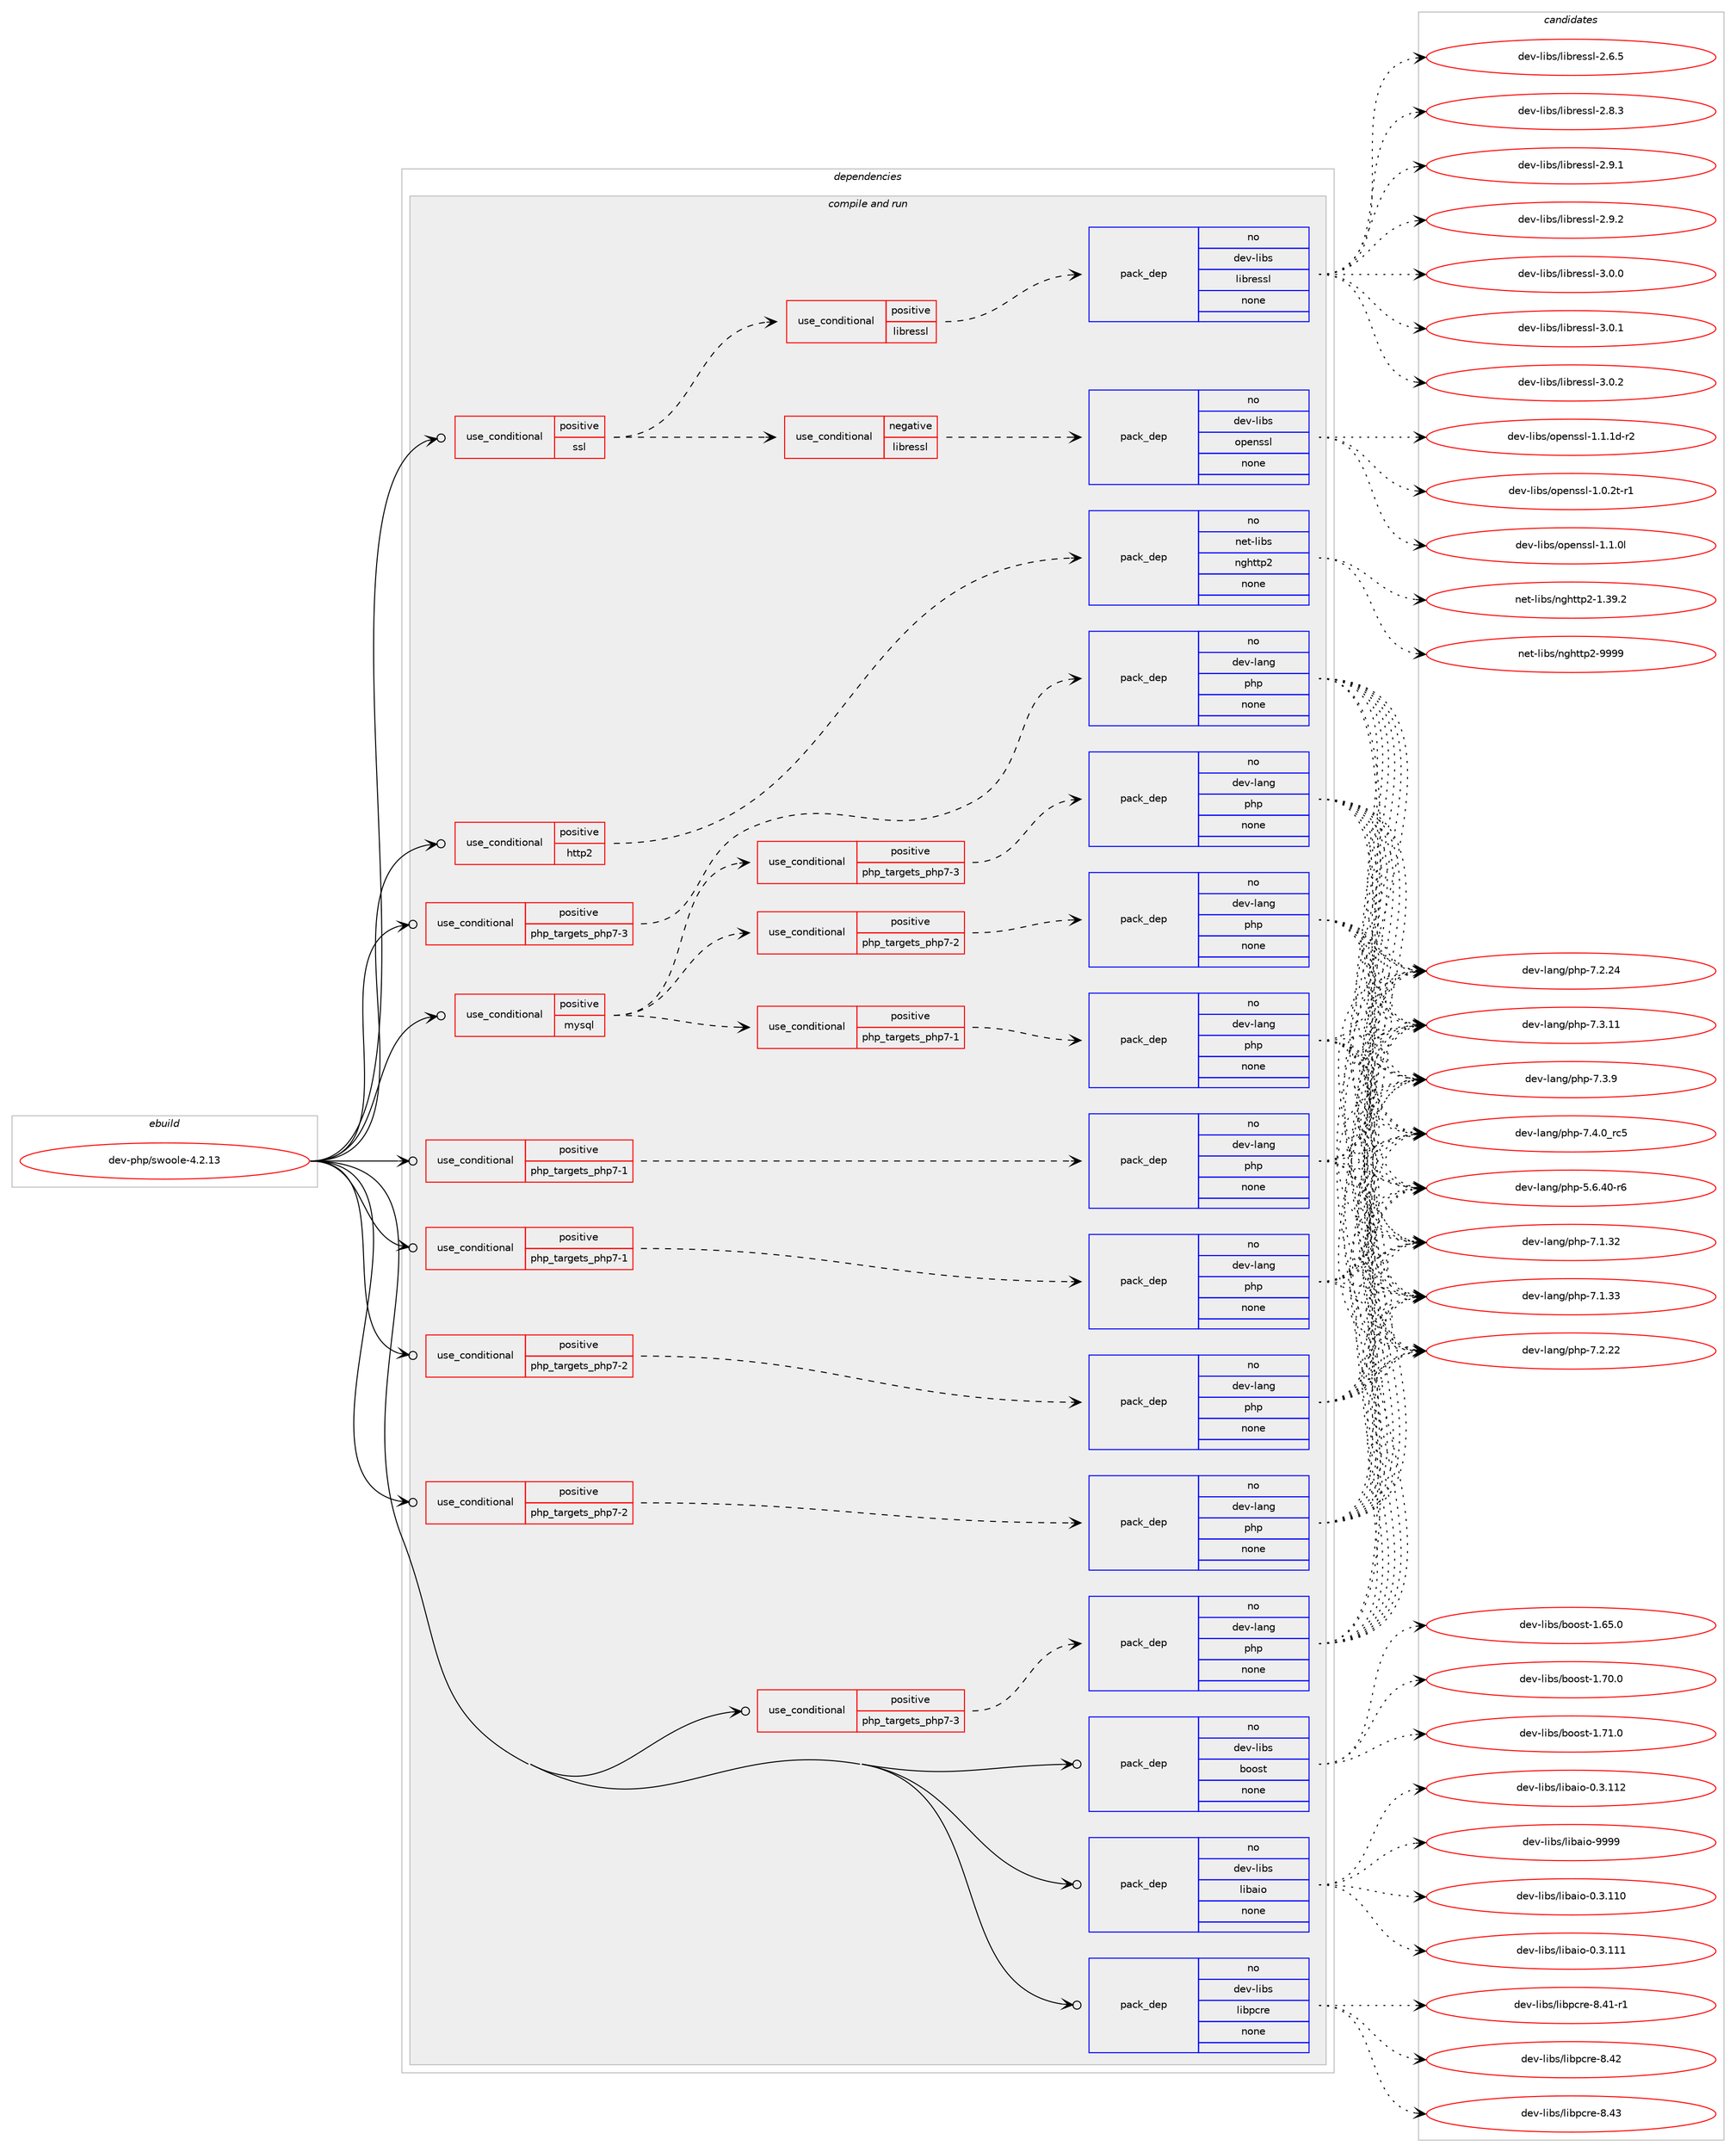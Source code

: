 digraph prolog {

# *************
# Graph options
# *************

newrank=true;
concentrate=true;
compound=true;
graph [rankdir=LR,fontname=Helvetica,fontsize=10,ranksep=1.5];#, ranksep=2.5, nodesep=0.2];
edge  [arrowhead=vee];
node  [fontname=Helvetica,fontsize=10];

# **********
# The ebuild
# **********

subgraph cluster_leftcol {
color=gray;
rank=same;
label=<<i>ebuild</i>>;
id [label="dev-php/swoole-4.2.13", color=red, width=4, href="../dev-php/swoole-4.2.13.svg"];
}

# ****************
# The dependencies
# ****************

subgraph cluster_midcol {
color=gray;
label=<<i>dependencies</i>>;
subgraph cluster_compile {
fillcolor="#eeeeee";
style=filled;
label=<<i>compile</i>>;
}
subgraph cluster_compileandrun {
fillcolor="#eeeeee";
style=filled;
label=<<i>compile and run</i>>;
subgraph cond135400 {
dependency591824 [label=<<TABLE BORDER="0" CELLBORDER="1" CELLSPACING="0" CELLPADDING="4"><TR><TD ROWSPAN="3" CELLPADDING="10">use_conditional</TD></TR><TR><TD>positive</TD></TR><TR><TD>http2</TD></TR></TABLE>>, shape=none, color=red];
subgraph pack444662 {
dependency591825 [label=<<TABLE BORDER="0" CELLBORDER="1" CELLSPACING="0" CELLPADDING="4" WIDTH="220"><TR><TD ROWSPAN="6" CELLPADDING="30">pack_dep</TD></TR><TR><TD WIDTH="110">no</TD></TR><TR><TD>net-libs</TD></TR><TR><TD>nghttp2</TD></TR><TR><TD>none</TD></TR><TR><TD></TD></TR></TABLE>>, shape=none, color=blue];
}
dependency591824:e -> dependency591825:w [weight=20,style="dashed",arrowhead="vee"];
}
id:e -> dependency591824:w [weight=20,style="solid",arrowhead="odotvee"];
subgraph cond135401 {
dependency591826 [label=<<TABLE BORDER="0" CELLBORDER="1" CELLSPACING="0" CELLPADDING="4"><TR><TD ROWSPAN="3" CELLPADDING="10">use_conditional</TD></TR><TR><TD>positive</TD></TR><TR><TD>mysql</TD></TR></TABLE>>, shape=none, color=red];
subgraph cond135402 {
dependency591827 [label=<<TABLE BORDER="0" CELLBORDER="1" CELLSPACING="0" CELLPADDING="4"><TR><TD ROWSPAN="3" CELLPADDING="10">use_conditional</TD></TR><TR><TD>positive</TD></TR><TR><TD>php_targets_php7-1</TD></TR></TABLE>>, shape=none, color=red];
subgraph pack444663 {
dependency591828 [label=<<TABLE BORDER="0" CELLBORDER="1" CELLSPACING="0" CELLPADDING="4" WIDTH="220"><TR><TD ROWSPAN="6" CELLPADDING="30">pack_dep</TD></TR><TR><TD WIDTH="110">no</TD></TR><TR><TD>dev-lang</TD></TR><TR><TD>php</TD></TR><TR><TD>none</TD></TR><TR><TD></TD></TR></TABLE>>, shape=none, color=blue];
}
dependency591827:e -> dependency591828:w [weight=20,style="dashed",arrowhead="vee"];
}
dependency591826:e -> dependency591827:w [weight=20,style="dashed",arrowhead="vee"];
subgraph cond135403 {
dependency591829 [label=<<TABLE BORDER="0" CELLBORDER="1" CELLSPACING="0" CELLPADDING="4"><TR><TD ROWSPAN="3" CELLPADDING="10">use_conditional</TD></TR><TR><TD>positive</TD></TR><TR><TD>php_targets_php7-2</TD></TR></TABLE>>, shape=none, color=red];
subgraph pack444664 {
dependency591830 [label=<<TABLE BORDER="0" CELLBORDER="1" CELLSPACING="0" CELLPADDING="4" WIDTH="220"><TR><TD ROWSPAN="6" CELLPADDING="30">pack_dep</TD></TR><TR><TD WIDTH="110">no</TD></TR><TR><TD>dev-lang</TD></TR><TR><TD>php</TD></TR><TR><TD>none</TD></TR><TR><TD></TD></TR></TABLE>>, shape=none, color=blue];
}
dependency591829:e -> dependency591830:w [weight=20,style="dashed",arrowhead="vee"];
}
dependency591826:e -> dependency591829:w [weight=20,style="dashed",arrowhead="vee"];
subgraph cond135404 {
dependency591831 [label=<<TABLE BORDER="0" CELLBORDER="1" CELLSPACING="0" CELLPADDING="4"><TR><TD ROWSPAN="3" CELLPADDING="10">use_conditional</TD></TR><TR><TD>positive</TD></TR><TR><TD>php_targets_php7-3</TD></TR></TABLE>>, shape=none, color=red];
subgraph pack444665 {
dependency591832 [label=<<TABLE BORDER="0" CELLBORDER="1" CELLSPACING="0" CELLPADDING="4" WIDTH="220"><TR><TD ROWSPAN="6" CELLPADDING="30">pack_dep</TD></TR><TR><TD WIDTH="110">no</TD></TR><TR><TD>dev-lang</TD></TR><TR><TD>php</TD></TR><TR><TD>none</TD></TR><TR><TD></TD></TR></TABLE>>, shape=none, color=blue];
}
dependency591831:e -> dependency591832:w [weight=20,style="dashed",arrowhead="vee"];
}
dependency591826:e -> dependency591831:w [weight=20,style="dashed",arrowhead="vee"];
}
id:e -> dependency591826:w [weight=20,style="solid",arrowhead="odotvee"];
subgraph cond135405 {
dependency591833 [label=<<TABLE BORDER="0" CELLBORDER="1" CELLSPACING="0" CELLPADDING="4"><TR><TD ROWSPAN="3" CELLPADDING="10">use_conditional</TD></TR><TR><TD>positive</TD></TR><TR><TD>php_targets_php7-1</TD></TR></TABLE>>, shape=none, color=red];
subgraph pack444666 {
dependency591834 [label=<<TABLE BORDER="0" CELLBORDER="1" CELLSPACING="0" CELLPADDING="4" WIDTH="220"><TR><TD ROWSPAN="6" CELLPADDING="30">pack_dep</TD></TR><TR><TD WIDTH="110">no</TD></TR><TR><TD>dev-lang</TD></TR><TR><TD>php</TD></TR><TR><TD>none</TD></TR><TR><TD></TD></TR></TABLE>>, shape=none, color=blue];
}
dependency591833:e -> dependency591834:w [weight=20,style="dashed",arrowhead="vee"];
}
id:e -> dependency591833:w [weight=20,style="solid",arrowhead="odotvee"];
subgraph cond135406 {
dependency591835 [label=<<TABLE BORDER="0" CELLBORDER="1" CELLSPACING="0" CELLPADDING="4"><TR><TD ROWSPAN="3" CELLPADDING="10">use_conditional</TD></TR><TR><TD>positive</TD></TR><TR><TD>php_targets_php7-1</TD></TR></TABLE>>, shape=none, color=red];
subgraph pack444667 {
dependency591836 [label=<<TABLE BORDER="0" CELLBORDER="1" CELLSPACING="0" CELLPADDING="4" WIDTH="220"><TR><TD ROWSPAN="6" CELLPADDING="30">pack_dep</TD></TR><TR><TD WIDTH="110">no</TD></TR><TR><TD>dev-lang</TD></TR><TR><TD>php</TD></TR><TR><TD>none</TD></TR><TR><TD></TD></TR></TABLE>>, shape=none, color=blue];
}
dependency591835:e -> dependency591836:w [weight=20,style="dashed",arrowhead="vee"];
}
id:e -> dependency591835:w [weight=20,style="solid",arrowhead="odotvee"];
subgraph cond135407 {
dependency591837 [label=<<TABLE BORDER="0" CELLBORDER="1" CELLSPACING="0" CELLPADDING="4"><TR><TD ROWSPAN="3" CELLPADDING="10">use_conditional</TD></TR><TR><TD>positive</TD></TR><TR><TD>php_targets_php7-2</TD></TR></TABLE>>, shape=none, color=red];
subgraph pack444668 {
dependency591838 [label=<<TABLE BORDER="0" CELLBORDER="1" CELLSPACING="0" CELLPADDING="4" WIDTH="220"><TR><TD ROWSPAN="6" CELLPADDING="30">pack_dep</TD></TR><TR><TD WIDTH="110">no</TD></TR><TR><TD>dev-lang</TD></TR><TR><TD>php</TD></TR><TR><TD>none</TD></TR><TR><TD></TD></TR></TABLE>>, shape=none, color=blue];
}
dependency591837:e -> dependency591838:w [weight=20,style="dashed",arrowhead="vee"];
}
id:e -> dependency591837:w [weight=20,style="solid",arrowhead="odotvee"];
subgraph cond135408 {
dependency591839 [label=<<TABLE BORDER="0" CELLBORDER="1" CELLSPACING="0" CELLPADDING="4"><TR><TD ROWSPAN="3" CELLPADDING="10">use_conditional</TD></TR><TR><TD>positive</TD></TR><TR><TD>php_targets_php7-2</TD></TR></TABLE>>, shape=none, color=red];
subgraph pack444669 {
dependency591840 [label=<<TABLE BORDER="0" CELLBORDER="1" CELLSPACING="0" CELLPADDING="4" WIDTH="220"><TR><TD ROWSPAN="6" CELLPADDING="30">pack_dep</TD></TR><TR><TD WIDTH="110">no</TD></TR><TR><TD>dev-lang</TD></TR><TR><TD>php</TD></TR><TR><TD>none</TD></TR><TR><TD></TD></TR></TABLE>>, shape=none, color=blue];
}
dependency591839:e -> dependency591840:w [weight=20,style="dashed",arrowhead="vee"];
}
id:e -> dependency591839:w [weight=20,style="solid",arrowhead="odotvee"];
subgraph cond135409 {
dependency591841 [label=<<TABLE BORDER="0" CELLBORDER="1" CELLSPACING="0" CELLPADDING="4"><TR><TD ROWSPAN="3" CELLPADDING="10">use_conditional</TD></TR><TR><TD>positive</TD></TR><TR><TD>php_targets_php7-3</TD></TR></TABLE>>, shape=none, color=red];
subgraph pack444670 {
dependency591842 [label=<<TABLE BORDER="0" CELLBORDER="1" CELLSPACING="0" CELLPADDING="4" WIDTH="220"><TR><TD ROWSPAN="6" CELLPADDING="30">pack_dep</TD></TR><TR><TD WIDTH="110">no</TD></TR><TR><TD>dev-lang</TD></TR><TR><TD>php</TD></TR><TR><TD>none</TD></TR><TR><TD></TD></TR></TABLE>>, shape=none, color=blue];
}
dependency591841:e -> dependency591842:w [weight=20,style="dashed",arrowhead="vee"];
}
id:e -> dependency591841:w [weight=20,style="solid",arrowhead="odotvee"];
subgraph cond135410 {
dependency591843 [label=<<TABLE BORDER="0" CELLBORDER="1" CELLSPACING="0" CELLPADDING="4"><TR><TD ROWSPAN="3" CELLPADDING="10">use_conditional</TD></TR><TR><TD>positive</TD></TR><TR><TD>php_targets_php7-3</TD></TR></TABLE>>, shape=none, color=red];
subgraph pack444671 {
dependency591844 [label=<<TABLE BORDER="0" CELLBORDER="1" CELLSPACING="0" CELLPADDING="4" WIDTH="220"><TR><TD ROWSPAN="6" CELLPADDING="30">pack_dep</TD></TR><TR><TD WIDTH="110">no</TD></TR><TR><TD>dev-lang</TD></TR><TR><TD>php</TD></TR><TR><TD>none</TD></TR><TR><TD></TD></TR></TABLE>>, shape=none, color=blue];
}
dependency591843:e -> dependency591844:w [weight=20,style="dashed",arrowhead="vee"];
}
id:e -> dependency591843:w [weight=20,style="solid",arrowhead="odotvee"];
subgraph cond135411 {
dependency591845 [label=<<TABLE BORDER="0" CELLBORDER="1" CELLSPACING="0" CELLPADDING="4"><TR><TD ROWSPAN="3" CELLPADDING="10">use_conditional</TD></TR><TR><TD>positive</TD></TR><TR><TD>ssl</TD></TR></TABLE>>, shape=none, color=red];
subgraph cond135412 {
dependency591846 [label=<<TABLE BORDER="0" CELLBORDER="1" CELLSPACING="0" CELLPADDING="4"><TR><TD ROWSPAN="3" CELLPADDING="10">use_conditional</TD></TR><TR><TD>negative</TD></TR><TR><TD>libressl</TD></TR></TABLE>>, shape=none, color=red];
subgraph pack444672 {
dependency591847 [label=<<TABLE BORDER="0" CELLBORDER="1" CELLSPACING="0" CELLPADDING="4" WIDTH="220"><TR><TD ROWSPAN="6" CELLPADDING="30">pack_dep</TD></TR><TR><TD WIDTH="110">no</TD></TR><TR><TD>dev-libs</TD></TR><TR><TD>openssl</TD></TR><TR><TD>none</TD></TR><TR><TD></TD></TR></TABLE>>, shape=none, color=blue];
}
dependency591846:e -> dependency591847:w [weight=20,style="dashed",arrowhead="vee"];
}
dependency591845:e -> dependency591846:w [weight=20,style="dashed",arrowhead="vee"];
subgraph cond135413 {
dependency591848 [label=<<TABLE BORDER="0" CELLBORDER="1" CELLSPACING="0" CELLPADDING="4"><TR><TD ROWSPAN="3" CELLPADDING="10">use_conditional</TD></TR><TR><TD>positive</TD></TR><TR><TD>libressl</TD></TR></TABLE>>, shape=none, color=red];
subgraph pack444673 {
dependency591849 [label=<<TABLE BORDER="0" CELLBORDER="1" CELLSPACING="0" CELLPADDING="4" WIDTH="220"><TR><TD ROWSPAN="6" CELLPADDING="30">pack_dep</TD></TR><TR><TD WIDTH="110">no</TD></TR><TR><TD>dev-libs</TD></TR><TR><TD>libressl</TD></TR><TR><TD>none</TD></TR><TR><TD></TD></TR></TABLE>>, shape=none, color=blue];
}
dependency591848:e -> dependency591849:w [weight=20,style="dashed",arrowhead="vee"];
}
dependency591845:e -> dependency591848:w [weight=20,style="dashed",arrowhead="vee"];
}
id:e -> dependency591845:w [weight=20,style="solid",arrowhead="odotvee"];
subgraph pack444674 {
dependency591850 [label=<<TABLE BORDER="0" CELLBORDER="1" CELLSPACING="0" CELLPADDING="4" WIDTH="220"><TR><TD ROWSPAN="6" CELLPADDING="30">pack_dep</TD></TR><TR><TD WIDTH="110">no</TD></TR><TR><TD>dev-libs</TD></TR><TR><TD>boost</TD></TR><TR><TD>none</TD></TR><TR><TD></TD></TR></TABLE>>, shape=none, color=blue];
}
id:e -> dependency591850:w [weight=20,style="solid",arrowhead="odotvee"];
subgraph pack444675 {
dependency591851 [label=<<TABLE BORDER="0" CELLBORDER="1" CELLSPACING="0" CELLPADDING="4" WIDTH="220"><TR><TD ROWSPAN="6" CELLPADDING="30">pack_dep</TD></TR><TR><TD WIDTH="110">no</TD></TR><TR><TD>dev-libs</TD></TR><TR><TD>libaio</TD></TR><TR><TD>none</TD></TR><TR><TD></TD></TR></TABLE>>, shape=none, color=blue];
}
id:e -> dependency591851:w [weight=20,style="solid",arrowhead="odotvee"];
subgraph pack444676 {
dependency591852 [label=<<TABLE BORDER="0" CELLBORDER="1" CELLSPACING="0" CELLPADDING="4" WIDTH="220"><TR><TD ROWSPAN="6" CELLPADDING="30">pack_dep</TD></TR><TR><TD WIDTH="110">no</TD></TR><TR><TD>dev-libs</TD></TR><TR><TD>libpcre</TD></TR><TR><TD>none</TD></TR><TR><TD></TD></TR></TABLE>>, shape=none, color=blue];
}
id:e -> dependency591852:w [weight=20,style="solid",arrowhead="odotvee"];
}
subgraph cluster_run {
fillcolor="#eeeeee";
style=filled;
label=<<i>run</i>>;
}
}

# **************
# The candidates
# **************

subgraph cluster_choices {
rank=same;
color=gray;
label=<<i>candidates</i>>;

subgraph choice444662 {
color=black;
nodesep=1;
choice1101011164510810598115471101031041161161125045494651574650 [label="net-libs/nghttp2-1.39.2", color=red, width=4,href="../net-libs/nghttp2-1.39.2.svg"];
choice110101116451081059811547110103104116116112504557575757 [label="net-libs/nghttp2-9999", color=red, width=4,href="../net-libs/nghttp2-9999.svg"];
dependency591825:e -> choice1101011164510810598115471101031041161161125045494651574650:w [style=dotted,weight="100"];
dependency591825:e -> choice110101116451081059811547110103104116116112504557575757:w [style=dotted,weight="100"];
}
subgraph choice444663 {
color=black;
nodesep=1;
choice100101118451089711010347112104112455346544652484511454 [label="dev-lang/php-5.6.40-r6", color=red, width=4,href="../dev-lang/php-5.6.40-r6.svg"];
choice10010111845108971101034711210411245554649465150 [label="dev-lang/php-7.1.32", color=red, width=4,href="../dev-lang/php-7.1.32.svg"];
choice10010111845108971101034711210411245554649465151 [label="dev-lang/php-7.1.33", color=red, width=4,href="../dev-lang/php-7.1.33.svg"];
choice10010111845108971101034711210411245554650465050 [label="dev-lang/php-7.2.22", color=red, width=4,href="../dev-lang/php-7.2.22.svg"];
choice10010111845108971101034711210411245554650465052 [label="dev-lang/php-7.2.24", color=red, width=4,href="../dev-lang/php-7.2.24.svg"];
choice10010111845108971101034711210411245554651464949 [label="dev-lang/php-7.3.11", color=red, width=4,href="../dev-lang/php-7.3.11.svg"];
choice100101118451089711010347112104112455546514657 [label="dev-lang/php-7.3.9", color=red, width=4,href="../dev-lang/php-7.3.9.svg"];
choice100101118451089711010347112104112455546524648951149953 [label="dev-lang/php-7.4.0_rc5", color=red, width=4,href="../dev-lang/php-7.4.0_rc5.svg"];
dependency591828:e -> choice100101118451089711010347112104112455346544652484511454:w [style=dotted,weight="100"];
dependency591828:e -> choice10010111845108971101034711210411245554649465150:w [style=dotted,weight="100"];
dependency591828:e -> choice10010111845108971101034711210411245554649465151:w [style=dotted,weight="100"];
dependency591828:e -> choice10010111845108971101034711210411245554650465050:w [style=dotted,weight="100"];
dependency591828:e -> choice10010111845108971101034711210411245554650465052:w [style=dotted,weight="100"];
dependency591828:e -> choice10010111845108971101034711210411245554651464949:w [style=dotted,weight="100"];
dependency591828:e -> choice100101118451089711010347112104112455546514657:w [style=dotted,weight="100"];
dependency591828:e -> choice100101118451089711010347112104112455546524648951149953:w [style=dotted,weight="100"];
}
subgraph choice444664 {
color=black;
nodesep=1;
choice100101118451089711010347112104112455346544652484511454 [label="dev-lang/php-5.6.40-r6", color=red, width=4,href="../dev-lang/php-5.6.40-r6.svg"];
choice10010111845108971101034711210411245554649465150 [label="dev-lang/php-7.1.32", color=red, width=4,href="../dev-lang/php-7.1.32.svg"];
choice10010111845108971101034711210411245554649465151 [label="dev-lang/php-7.1.33", color=red, width=4,href="../dev-lang/php-7.1.33.svg"];
choice10010111845108971101034711210411245554650465050 [label="dev-lang/php-7.2.22", color=red, width=4,href="../dev-lang/php-7.2.22.svg"];
choice10010111845108971101034711210411245554650465052 [label="dev-lang/php-7.2.24", color=red, width=4,href="../dev-lang/php-7.2.24.svg"];
choice10010111845108971101034711210411245554651464949 [label="dev-lang/php-7.3.11", color=red, width=4,href="../dev-lang/php-7.3.11.svg"];
choice100101118451089711010347112104112455546514657 [label="dev-lang/php-7.3.9", color=red, width=4,href="../dev-lang/php-7.3.9.svg"];
choice100101118451089711010347112104112455546524648951149953 [label="dev-lang/php-7.4.0_rc5", color=red, width=4,href="../dev-lang/php-7.4.0_rc5.svg"];
dependency591830:e -> choice100101118451089711010347112104112455346544652484511454:w [style=dotted,weight="100"];
dependency591830:e -> choice10010111845108971101034711210411245554649465150:w [style=dotted,weight="100"];
dependency591830:e -> choice10010111845108971101034711210411245554649465151:w [style=dotted,weight="100"];
dependency591830:e -> choice10010111845108971101034711210411245554650465050:w [style=dotted,weight="100"];
dependency591830:e -> choice10010111845108971101034711210411245554650465052:w [style=dotted,weight="100"];
dependency591830:e -> choice10010111845108971101034711210411245554651464949:w [style=dotted,weight="100"];
dependency591830:e -> choice100101118451089711010347112104112455546514657:w [style=dotted,weight="100"];
dependency591830:e -> choice100101118451089711010347112104112455546524648951149953:w [style=dotted,weight="100"];
}
subgraph choice444665 {
color=black;
nodesep=1;
choice100101118451089711010347112104112455346544652484511454 [label="dev-lang/php-5.6.40-r6", color=red, width=4,href="../dev-lang/php-5.6.40-r6.svg"];
choice10010111845108971101034711210411245554649465150 [label="dev-lang/php-7.1.32", color=red, width=4,href="../dev-lang/php-7.1.32.svg"];
choice10010111845108971101034711210411245554649465151 [label="dev-lang/php-7.1.33", color=red, width=4,href="../dev-lang/php-7.1.33.svg"];
choice10010111845108971101034711210411245554650465050 [label="dev-lang/php-7.2.22", color=red, width=4,href="../dev-lang/php-7.2.22.svg"];
choice10010111845108971101034711210411245554650465052 [label="dev-lang/php-7.2.24", color=red, width=4,href="../dev-lang/php-7.2.24.svg"];
choice10010111845108971101034711210411245554651464949 [label="dev-lang/php-7.3.11", color=red, width=4,href="../dev-lang/php-7.3.11.svg"];
choice100101118451089711010347112104112455546514657 [label="dev-lang/php-7.3.9", color=red, width=4,href="../dev-lang/php-7.3.9.svg"];
choice100101118451089711010347112104112455546524648951149953 [label="dev-lang/php-7.4.0_rc5", color=red, width=4,href="../dev-lang/php-7.4.0_rc5.svg"];
dependency591832:e -> choice100101118451089711010347112104112455346544652484511454:w [style=dotted,weight="100"];
dependency591832:e -> choice10010111845108971101034711210411245554649465150:w [style=dotted,weight="100"];
dependency591832:e -> choice10010111845108971101034711210411245554649465151:w [style=dotted,weight="100"];
dependency591832:e -> choice10010111845108971101034711210411245554650465050:w [style=dotted,weight="100"];
dependency591832:e -> choice10010111845108971101034711210411245554650465052:w [style=dotted,weight="100"];
dependency591832:e -> choice10010111845108971101034711210411245554651464949:w [style=dotted,weight="100"];
dependency591832:e -> choice100101118451089711010347112104112455546514657:w [style=dotted,weight="100"];
dependency591832:e -> choice100101118451089711010347112104112455546524648951149953:w [style=dotted,weight="100"];
}
subgraph choice444666 {
color=black;
nodesep=1;
choice100101118451089711010347112104112455346544652484511454 [label="dev-lang/php-5.6.40-r6", color=red, width=4,href="../dev-lang/php-5.6.40-r6.svg"];
choice10010111845108971101034711210411245554649465150 [label="dev-lang/php-7.1.32", color=red, width=4,href="../dev-lang/php-7.1.32.svg"];
choice10010111845108971101034711210411245554649465151 [label="dev-lang/php-7.1.33", color=red, width=4,href="../dev-lang/php-7.1.33.svg"];
choice10010111845108971101034711210411245554650465050 [label="dev-lang/php-7.2.22", color=red, width=4,href="../dev-lang/php-7.2.22.svg"];
choice10010111845108971101034711210411245554650465052 [label="dev-lang/php-7.2.24", color=red, width=4,href="../dev-lang/php-7.2.24.svg"];
choice10010111845108971101034711210411245554651464949 [label="dev-lang/php-7.3.11", color=red, width=4,href="../dev-lang/php-7.3.11.svg"];
choice100101118451089711010347112104112455546514657 [label="dev-lang/php-7.3.9", color=red, width=4,href="../dev-lang/php-7.3.9.svg"];
choice100101118451089711010347112104112455546524648951149953 [label="dev-lang/php-7.4.0_rc5", color=red, width=4,href="../dev-lang/php-7.4.0_rc5.svg"];
dependency591834:e -> choice100101118451089711010347112104112455346544652484511454:w [style=dotted,weight="100"];
dependency591834:e -> choice10010111845108971101034711210411245554649465150:w [style=dotted,weight="100"];
dependency591834:e -> choice10010111845108971101034711210411245554649465151:w [style=dotted,weight="100"];
dependency591834:e -> choice10010111845108971101034711210411245554650465050:w [style=dotted,weight="100"];
dependency591834:e -> choice10010111845108971101034711210411245554650465052:w [style=dotted,weight="100"];
dependency591834:e -> choice10010111845108971101034711210411245554651464949:w [style=dotted,weight="100"];
dependency591834:e -> choice100101118451089711010347112104112455546514657:w [style=dotted,weight="100"];
dependency591834:e -> choice100101118451089711010347112104112455546524648951149953:w [style=dotted,weight="100"];
}
subgraph choice444667 {
color=black;
nodesep=1;
choice100101118451089711010347112104112455346544652484511454 [label="dev-lang/php-5.6.40-r6", color=red, width=4,href="../dev-lang/php-5.6.40-r6.svg"];
choice10010111845108971101034711210411245554649465150 [label="dev-lang/php-7.1.32", color=red, width=4,href="../dev-lang/php-7.1.32.svg"];
choice10010111845108971101034711210411245554649465151 [label="dev-lang/php-7.1.33", color=red, width=4,href="../dev-lang/php-7.1.33.svg"];
choice10010111845108971101034711210411245554650465050 [label="dev-lang/php-7.2.22", color=red, width=4,href="../dev-lang/php-7.2.22.svg"];
choice10010111845108971101034711210411245554650465052 [label="dev-lang/php-7.2.24", color=red, width=4,href="../dev-lang/php-7.2.24.svg"];
choice10010111845108971101034711210411245554651464949 [label="dev-lang/php-7.3.11", color=red, width=4,href="../dev-lang/php-7.3.11.svg"];
choice100101118451089711010347112104112455546514657 [label="dev-lang/php-7.3.9", color=red, width=4,href="../dev-lang/php-7.3.9.svg"];
choice100101118451089711010347112104112455546524648951149953 [label="dev-lang/php-7.4.0_rc5", color=red, width=4,href="../dev-lang/php-7.4.0_rc5.svg"];
dependency591836:e -> choice100101118451089711010347112104112455346544652484511454:w [style=dotted,weight="100"];
dependency591836:e -> choice10010111845108971101034711210411245554649465150:w [style=dotted,weight="100"];
dependency591836:e -> choice10010111845108971101034711210411245554649465151:w [style=dotted,weight="100"];
dependency591836:e -> choice10010111845108971101034711210411245554650465050:w [style=dotted,weight="100"];
dependency591836:e -> choice10010111845108971101034711210411245554650465052:w [style=dotted,weight="100"];
dependency591836:e -> choice10010111845108971101034711210411245554651464949:w [style=dotted,weight="100"];
dependency591836:e -> choice100101118451089711010347112104112455546514657:w [style=dotted,weight="100"];
dependency591836:e -> choice100101118451089711010347112104112455546524648951149953:w [style=dotted,weight="100"];
}
subgraph choice444668 {
color=black;
nodesep=1;
choice100101118451089711010347112104112455346544652484511454 [label="dev-lang/php-5.6.40-r6", color=red, width=4,href="../dev-lang/php-5.6.40-r6.svg"];
choice10010111845108971101034711210411245554649465150 [label="dev-lang/php-7.1.32", color=red, width=4,href="../dev-lang/php-7.1.32.svg"];
choice10010111845108971101034711210411245554649465151 [label="dev-lang/php-7.1.33", color=red, width=4,href="../dev-lang/php-7.1.33.svg"];
choice10010111845108971101034711210411245554650465050 [label="dev-lang/php-7.2.22", color=red, width=4,href="../dev-lang/php-7.2.22.svg"];
choice10010111845108971101034711210411245554650465052 [label="dev-lang/php-7.2.24", color=red, width=4,href="../dev-lang/php-7.2.24.svg"];
choice10010111845108971101034711210411245554651464949 [label="dev-lang/php-7.3.11", color=red, width=4,href="../dev-lang/php-7.3.11.svg"];
choice100101118451089711010347112104112455546514657 [label="dev-lang/php-7.3.9", color=red, width=4,href="../dev-lang/php-7.3.9.svg"];
choice100101118451089711010347112104112455546524648951149953 [label="dev-lang/php-7.4.0_rc5", color=red, width=4,href="../dev-lang/php-7.4.0_rc5.svg"];
dependency591838:e -> choice100101118451089711010347112104112455346544652484511454:w [style=dotted,weight="100"];
dependency591838:e -> choice10010111845108971101034711210411245554649465150:w [style=dotted,weight="100"];
dependency591838:e -> choice10010111845108971101034711210411245554649465151:w [style=dotted,weight="100"];
dependency591838:e -> choice10010111845108971101034711210411245554650465050:w [style=dotted,weight="100"];
dependency591838:e -> choice10010111845108971101034711210411245554650465052:w [style=dotted,weight="100"];
dependency591838:e -> choice10010111845108971101034711210411245554651464949:w [style=dotted,weight="100"];
dependency591838:e -> choice100101118451089711010347112104112455546514657:w [style=dotted,weight="100"];
dependency591838:e -> choice100101118451089711010347112104112455546524648951149953:w [style=dotted,weight="100"];
}
subgraph choice444669 {
color=black;
nodesep=1;
choice100101118451089711010347112104112455346544652484511454 [label="dev-lang/php-5.6.40-r6", color=red, width=4,href="../dev-lang/php-5.6.40-r6.svg"];
choice10010111845108971101034711210411245554649465150 [label="dev-lang/php-7.1.32", color=red, width=4,href="../dev-lang/php-7.1.32.svg"];
choice10010111845108971101034711210411245554649465151 [label="dev-lang/php-7.1.33", color=red, width=4,href="../dev-lang/php-7.1.33.svg"];
choice10010111845108971101034711210411245554650465050 [label="dev-lang/php-7.2.22", color=red, width=4,href="../dev-lang/php-7.2.22.svg"];
choice10010111845108971101034711210411245554650465052 [label="dev-lang/php-7.2.24", color=red, width=4,href="../dev-lang/php-7.2.24.svg"];
choice10010111845108971101034711210411245554651464949 [label="dev-lang/php-7.3.11", color=red, width=4,href="../dev-lang/php-7.3.11.svg"];
choice100101118451089711010347112104112455546514657 [label="dev-lang/php-7.3.9", color=red, width=4,href="../dev-lang/php-7.3.9.svg"];
choice100101118451089711010347112104112455546524648951149953 [label="dev-lang/php-7.4.0_rc5", color=red, width=4,href="../dev-lang/php-7.4.0_rc5.svg"];
dependency591840:e -> choice100101118451089711010347112104112455346544652484511454:w [style=dotted,weight="100"];
dependency591840:e -> choice10010111845108971101034711210411245554649465150:w [style=dotted,weight="100"];
dependency591840:e -> choice10010111845108971101034711210411245554649465151:w [style=dotted,weight="100"];
dependency591840:e -> choice10010111845108971101034711210411245554650465050:w [style=dotted,weight="100"];
dependency591840:e -> choice10010111845108971101034711210411245554650465052:w [style=dotted,weight="100"];
dependency591840:e -> choice10010111845108971101034711210411245554651464949:w [style=dotted,weight="100"];
dependency591840:e -> choice100101118451089711010347112104112455546514657:w [style=dotted,weight="100"];
dependency591840:e -> choice100101118451089711010347112104112455546524648951149953:w [style=dotted,weight="100"];
}
subgraph choice444670 {
color=black;
nodesep=1;
choice100101118451089711010347112104112455346544652484511454 [label="dev-lang/php-5.6.40-r6", color=red, width=4,href="../dev-lang/php-5.6.40-r6.svg"];
choice10010111845108971101034711210411245554649465150 [label="dev-lang/php-7.1.32", color=red, width=4,href="../dev-lang/php-7.1.32.svg"];
choice10010111845108971101034711210411245554649465151 [label="dev-lang/php-7.1.33", color=red, width=4,href="../dev-lang/php-7.1.33.svg"];
choice10010111845108971101034711210411245554650465050 [label="dev-lang/php-7.2.22", color=red, width=4,href="../dev-lang/php-7.2.22.svg"];
choice10010111845108971101034711210411245554650465052 [label="dev-lang/php-7.2.24", color=red, width=4,href="../dev-lang/php-7.2.24.svg"];
choice10010111845108971101034711210411245554651464949 [label="dev-lang/php-7.3.11", color=red, width=4,href="../dev-lang/php-7.3.11.svg"];
choice100101118451089711010347112104112455546514657 [label="dev-lang/php-7.3.9", color=red, width=4,href="../dev-lang/php-7.3.9.svg"];
choice100101118451089711010347112104112455546524648951149953 [label="dev-lang/php-7.4.0_rc5", color=red, width=4,href="../dev-lang/php-7.4.0_rc5.svg"];
dependency591842:e -> choice100101118451089711010347112104112455346544652484511454:w [style=dotted,weight="100"];
dependency591842:e -> choice10010111845108971101034711210411245554649465150:w [style=dotted,weight="100"];
dependency591842:e -> choice10010111845108971101034711210411245554649465151:w [style=dotted,weight="100"];
dependency591842:e -> choice10010111845108971101034711210411245554650465050:w [style=dotted,weight="100"];
dependency591842:e -> choice10010111845108971101034711210411245554650465052:w [style=dotted,weight="100"];
dependency591842:e -> choice10010111845108971101034711210411245554651464949:w [style=dotted,weight="100"];
dependency591842:e -> choice100101118451089711010347112104112455546514657:w [style=dotted,weight="100"];
dependency591842:e -> choice100101118451089711010347112104112455546524648951149953:w [style=dotted,weight="100"];
}
subgraph choice444671 {
color=black;
nodesep=1;
choice100101118451089711010347112104112455346544652484511454 [label="dev-lang/php-5.6.40-r6", color=red, width=4,href="../dev-lang/php-5.6.40-r6.svg"];
choice10010111845108971101034711210411245554649465150 [label="dev-lang/php-7.1.32", color=red, width=4,href="../dev-lang/php-7.1.32.svg"];
choice10010111845108971101034711210411245554649465151 [label="dev-lang/php-7.1.33", color=red, width=4,href="../dev-lang/php-7.1.33.svg"];
choice10010111845108971101034711210411245554650465050 [label="dev-lang/php-7.2.22", color=red, width=4,href="../dev-lang/php-7.2.22.svg"];
choice10010111845108971101034711210411245554650465052 [label="dev-lang/php-7.2.24", color=red, width=4,href="../dev-lang/php-7.2.24.svg"];
choice10010111845108971101034711210411245554651464949 [label="dev-lang/php-7.3.11", color=red, width=4,href="../dev-lang/php-7.3.11.svg"];
choice100101118451089711010347112104112455546514657 [label="dev-lang/php-7.3.9", color=red, width=4,href="../dev-lang/php-7.3.9.svg"];
choice100101118451089711010347112104112455546524648951149953 [label="dev-lang/php-7.4.0_rc5", color=red, width=4,href="../dev-lang/php-7.4.0_rc5.svg"];
dependency591844:e -> choice100101118451089711010347112104112455346544652484511454:w [style=dotted,weight="100"];
dependency591844:e -> choice10010111845108971101034711210411245554649465150:w [style=dotted,weight="100"];
dependency591844:e -> choice10010111845108971101034711210411245554649465151:w [style=dotted,weight="100"];
dependency591844:e -> choice10010111845108971101034711210411245554650465050:w [style=dotted,weight="100"];
dependency591844:e -> choice10010111845108971101034711210411245554650465052:w [style=dotted,weight="100"];
dependency591844:e -> choice10010111845108971101034711210411245554651464949:w [style=dotted,weight="100"];
dependency591844:e -> choice100101118451089711010347112104112455546514657:w [style=dotted,weight="100"];
dependency591844:e -> choice100101118451089711010347112104112455546524648951149953:w [style=dotted,weight="100"];
}
subgraph choice444672 {
color=black;
nodesep=1;
choice1001011184510810598115471111121011101151151084549464846501164511449 [label="dev-libs/openssl-1.0.2t-r1", color=red, width=4,href="../dev-libs/openssl-1.0.2t-r1.svg"];
choice100101118451081059811547111112101110115115108454946494648108 [label="dev-libs/openssl-1.1.0l", color=red, width=4,href="../dev-libs/openssl-1.1.0l.svg"];
choice1001011184510810598115471111121011101151151084549464946491004511450 [label="dev-libs/openssl-1.1.1d-r2", color=red, width=4,href="../dev-libs/openssl-1.1.1d-r2.svg"];
dependency591847:e -> choice1001011184510810598115471111121011101151151084549464846501164511449:w [style=dotted,weight="100"];
dependency591847:e -> choice100101118451081059811547111112101110115115108454946494648108:w [style=dotted,weight="100"];
dependency591847:e -> choice1001011184510810598115471111121011101151151084549464946491004511450:w [style=dotted,weight="100"];
}
subgraph choice444673 {
color=black;
nodesep=1;
choice10010111845108105981154710810598114101115115108455046544653 [label="dev-libs/libressl-2.6.5", color=red, width=4,href="../dev-libs/libressl-2.6.5.svg"];
choice10010111845108105981154710810598114101115115108455046564651 [label="dev-libs/libressl-2.8.3", color=red, width=4,href="../dev-libs/libressl-2.8.3.svg"];
choice10010111845108105981154710810598114101115115108455046574649 [label="dev-libs/libressl-2.9.1", color=red, width=4,href="../dev-libs/libressl-2.9.1.svg"];
choice10010111845108105981154710810598114101115115108455046574650 [label="dev-libs/libressl-2.9.2", color=red, width=4,href="../dev-libs/libressl-2.9.2.svg"];
choice10010111845108105981154710810598114101115115108455146484648 [label="dev-libs/libressl-3.0.0", color=red, width=4,href="../dev-libs/libressl-3.0.0.svg"];
choice10010111845108105981154710810598114101115115108455146484649 [label="dev-libs/libressl-3.0.1", color=red, width=4,href="../dev-libs/libressl-3.0.1.svg"];
choice10010111845108105981154710810598114101115115108455146484650 [label="dev-libs/libressl-3.0.2", color=red, width=4,href="../dev-libs/libressl-3.0.2.svg"];
dependency591849:e -> choice10010111845108105981154710810598114101115115108455046544653:w [style=dotted,weight="100"];
dependency591849:e -> choice10010111845108105981154710810598114101115115108455046564651:w [style=dotted,weight="100"];
dependency591849:e -> choice10010111845108105981154710810598114101115115108455046574649:w [style=dotted,weight="100"];
dependency591849:e -> choice10010111845108105981154710810598114101115115108455046574650:w [style=dotted,weight="100"];
dependency591849:e -> choice10010111845108105981154710810598114101115115108455146484648:w [style=dotted,weight="100"];
dependency591849:e -> choice10010111845108105981154710810598114101115115108455146484649:w [style=dotted,weight="100"];
dependency591849:e -> choice10010111845108105981154710810598114101115115108455146484650:w [style=dotted,weight="100"];
}
subgraph choice444674 {
color=black;
nodesep=1;
choice1001011184510810598115479811111111511645494654534648 [label="dev-libs/boost-1.65.0", color=red, width=4,href="../dev-libs/boost-1.65.0.svg"];
choice1001011184510810598115479811111111511645494655484648 [label="dev-libs/boost-1.70.0", color=red, width=4,href="../dev-libs/boost-1.70.0.svg"];
choice1001011184510810598115479811111111511645494655494648 [label="dev-libs/boost-1.71.0", color=red, width=4,href="../dev-libs/boost-1.71.0.svg"];
dependency591850:e -> choice1001011184510810598115479811111111511645494654534648:w [style=dotted,weight="100"];
dependency591850:e -> choice1001011184510810598115479811111111511645494655484648:w [style=dotted,weight="100"];
dependency591850:e -> choice1001011184510810598115479811111111511645494655494648:w [style=dotted,weight="100"];
}
subgraph choice444675 {
color=black;
nodesep=1;
choice10010111845108105981154710810598971051114548465146494948 [label="dev-libs/libaio-0.3.110", color=red, width=4,href="../dev-libs/libaio-0.3.110.svg"];
choice10010111845108105981154710810598971051114548465146494949 [label="dev-libs/libaio-0.3.111", color=red, width=4,href="../dev-libs/libaio-0.3.111.svg"];
choice10010111845108105981154710810598971051114548465146494950 [label="dev-libs/libaio-0.3.112", color=red, width=4,href="../dev-libs/libaio-0.3.112.svg"];
choice10010111845108105981154710810598971051114557575757 [label="dev-libs/libaio-9999", color=red, width=4,href="../dev-libs/libaio-9999.svg"];
dependency591851:e -> choice10010111845108105981154710810598971051114548465146494948:w [style=dotted,weight="100"];
dependency591851:e -> choice10010111845108105981154710810598971051114548465146494949:w [style=dotted,weight="100"];
dependency591851:e -> choice10010111845108105981154710810598971051114548465146494950:w [style=dotted,weight="100"];
dependency591851:e -> choice10010111845108105981154710810598971051114557575757:w [style=dotted,weight="100"];
}
subgraph choice444676 {
color=black;
nodesep=1;
choice100101118451081059811547108105981129911410145564652494511449 [label="dev-libs/libpcre-8.41-r1", color=red, width=4,href="../dev-libs/libpcre-8.41-r1.svg"];
choice10010111845108105981154710810598112991141014556465250 [label="dev-libs/libpcre-8.42", color=red, width=4,href="../dev-libs/libpcre-8.42.svg"];
choice10010111845108105981154710810598112991141014556465251 [label="dev-libs/libpcre-8.43", color=red, width=4,href="../dev-libs/libpcre-8.43.svg"];
dependency591852:e -> choice100101118451081059811547108105981129911410145564652494511449:w [style=dotted,weight="100"];
dependency591852:e -> choice10010111845108105981154710810598112991141014556465250:w [style=dotted,weight="100"];
dependency591852:e -> choice10010111845108105981154710810598112991141014556465251:w [style=dotted,weight="100"];
}
}

}
